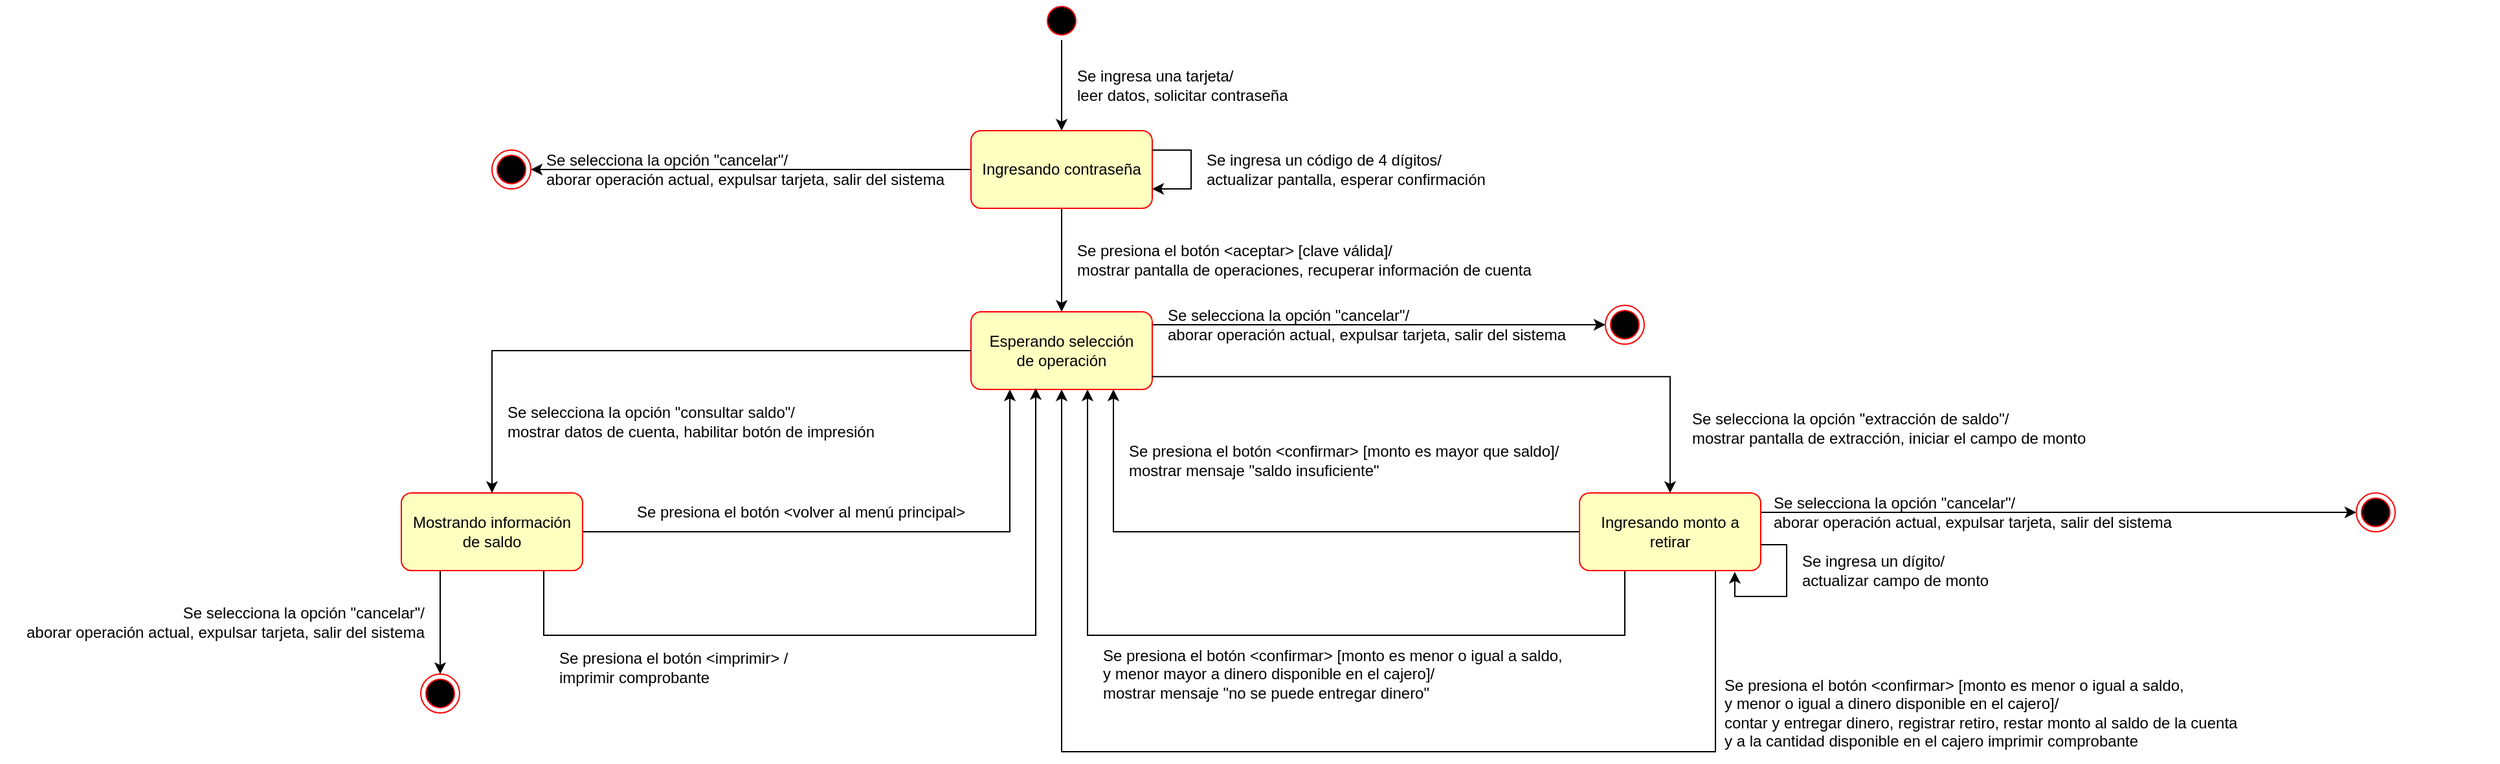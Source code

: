 <mxfile version="13.8.1" type="github">
  <diagram id="vsTQFFZZEvAPsO7oVaOF" name="Page-1">
    <mxGraphModel dx="2939" dy="2163" grid="1" gridSize="10" guides="1" tooltips="1" connect="1" arrows="1" fold="1" page="1" pageScale="1" pageWidth="850" pageHeight="1100" math="0" shadow="0">
      <root>
        <mxCell id="0" />
        <mxCell id="1" parent="0" />
        <mxCell id="f79oXNJQq2VnT7f8WsGu-6" style="edgeStyle=orthogonalEdgeStyle;rounded=0;orthogonalLoop=1;jettySize=auto;html=1;entryX=0.5;entryY=0;entryDx=0;entryDy=0;" edge="1" parent="1" source="f79oXNJQq2VnT7f8WsGu-1" target="f79oXNJQq2VnT7f8WsGu-3">
          <mxGeometry relative="1" as="geometry" />
        </mxCell>
        <mxCell id="f79oXNJQq2VnT7f8WsGu-1" value="" style="ellipse;html=1;shape=startState;fillColor=#000000;strokeColor=#ff0000;" vertex="1" parent="1">
          <mxGeometry x="365" y="20" width="30" height="30" as="geometry" />
        </mxCell>
        <mxCell id="f79oXNJQq2VnT7f8WsGu-12" style="edgeStyle=orthogonalEdgeStyle;rounded=0;orthogonalLoop=1;jettySize=auto;html=1;entryX=0.5;entryY=0;entryDx=0;entryDy=0;" edge="1" parent="1" source="f79oXNJQq2VnT7f8WsGu-3" target="f79oXNJQq2VnT7f8WsGu-11">
          <mxGeometry relative="1" as="geometry" />
        </mxCell>
        <mxCell id="f79oXNJQq2VnT7f8WsGu-25" style="edgeStyle=orthogonalEdgeStyle;rounded=0;orthogonalLoop=1;jettySize=auto;html=1;entryX=1;entryY=0.5;entryDx=0;entryDy=0;" edge="1" parent="1" source="f79oXNJQq2VnT7f8WsGu-3" target="f79oXNJQq2VnT7f8WsGu-24">
          <mxGeometry relative="1" as="geometry" />
        </mxCell>
        <mxCell id="f79oXNJQq2VnT7f8WsGu-3" value="Ingresando contraseña" style="rounded=1;whiteSpace=wrap;html=1;arcSize=13;fontColor=#000000;fillColor=#ffffc0;strokeColor=#ff0000;" vertex="1" parent="1">
          <mxGeometry x="310" y="120" width="140" height="60" as="geometry" />
        </mxCell>
        <mxCell id="f79oXNJQq2VnT7f8WsGu-8" value="&lt;div align=&quot;left&quot;&gt;Se ingresa una tarjeta/&lt;/div&gt;&lt;div align=&quot;left&quot;&gt;leer datos, solicitar contraseña&lt;br&gt;&lt;/div&gt;" style="text;html=1;strokeColor=none;fillColor=none;align=left;verticalAlign=middle;whiteSpace=wrap;rounded=0;" vertex="1" parent="1">
          <mxGeometry x="390" y="70" width="205" height="30" as="geometry" />
        </mxCell>
        <mxCell id="f79oXNJQq2VnT7f8WsGu-9" style="edgeStyle=orthogonalEdgeStyle;rounded=0;orthogonalLoop=1;jettySize=auto;html=1;entryX=1;entryY=0.75;entryDx=0;entryDy=0;exitX=1;exitY=0.25;exitDx=0;exitDy=0;" edge="1" parent="1" source="f79oXNJQq2VnT7f8WsGu-3" target="f79oXNJQq2VnT7f8WsGu-3">
          <mxGeometry relative="1" as="geometry">
            <Array as="points">
              <mxPoint x="480" y="135" />
              <mxPoint x="480" y="165" />
            </Array>
          </mxGeometry>
        </mxCell>
        <mxCell id="f79oXNJQq2VnT7f8WsGu-10" value="&lt;div align=&quot;left&quot;&gt;Se ingresa un código de 4 dígitos/&lt;/div&gt;&lt;div align=&quot;left&quot;&gt;actualizar pantalla, esperar confirmación&lt;br&gt;&lt;/div&gt;" style="text;html=1;strokeColor=none;fillColor=none;align=left;verticalAlign=middle;whiteSpace=wrap;rounded=0;" vertex="1" parent="1">
          <mxGeometry x="490" y="135" width="240" height="30" as="geometry" />
        </mxCell>
        <mxCell id="f79oXNJQq2VnT7f8WsGu-27" style="edgeStyle=orthogonalEdgeStyle;rounded=0;orthogonalLoop=1;jettySize=auto;html=1;" edge="1" parent="1" source="f79oXNJQq2VnT7f8WsGu-11" target="f79oXNJQq2VnT7f8WsGu-26">
          <mxGeometry relative="1" as="geometry">
            <Array as="points">
              <mxPoint x="520" y="270" />
              <mxPoint x="520" y="270" />
            </Array>
          </mxGeometry>
        </mxCell>
        <mxCell id="f79oXNJQq2VnT7f8WsGu-11" value="&lt;div&gt;Esperando selección&lt;/div&gt;&lt;div&gt;de operación&lt;br&gt;&lt;/div&gt;" style="rounded=1;whiteSpace=wrap;html=1;arcSize=13;fontColor=#000000;fillColor=#ffffc0;strokeColor=#ff0000;" vertex="1" parent="1">
          <mxGeometry x="310" y="260" width="140" height="60" as="geometry" />
        </mxCell>
        <mxCell id="f79oXNJQq2VnT7f8WsGu-13" value="&lt;div align=&quot;left&quot;&gt;Se presiona el botón &amp;lt;aceptar&amp;gt; [clave válida]/&lt;/div&gt;&lt;div align=&quot;left&quot;&gt;mostrar pantalla de operaciones, recuperar información de cuenta&lt;br&gt;&lt;/div&gt;" style="text;html=1;strokeColor=none;fillColor=none;align=left;verticalAlign=middle;whiteSpace=wrap;rounded=0;" vertex="1" parent="1">
          <mxGeometry x="390" y="200" width="390" height="40" as="geometry" />
        </mxCell>
        <mxCell id="f79oXNJQq2VnT7f8WsGu-16" style="edgeStyle=orthogonalEdgeStyle;rounded=0;orthogonalLoop=1;jettySize=auto;html=1;entryX=0.5;entryY=0;entryDx=0;entryDy=0;exitX=0.998;exitY=0.835;exitDx=0;exitDy=0;exitPerimeter=0;" edge="1" parent="1" source="f79oXNJQq2VnT7f8WsGu-11" target="f79oXNJQq2VnT7f8WsGu-15">
          <mxGeometry relative="1" as="geometry">
            <mxPoint x="510" y="310" as="sourcePoint" />
            <Array as="points">
              <mxPoint x="850" y="310" />
            </Array>
          </mxGeometry>
        </mxCell>
        <mxCell id="f79oXNJQq2VnT7f8WsGu-21" style="edgeStyle=orthogonalEdgeStyle;rounded=0;orthogonalLoop=1;jettySize=auto;html=1;entryX=0.5;entryY=0;entryDx=0;entryDy=0;" edge="1" parent="1" target="f79oXNJQq2VnT7f8WsGu-20">
          <mxGeometry relative="1" as="geometry">
            <mxPoint x="310" y="290" as="sourcePoint" />
            <Array as="points">
              <mxPoint x="-60" y="290" />
            </Array>
          </mxGeometry>
        </mxCell>
        <mxCell id="f79oXNJQq2VnT7f8WsGu-17" style="edgeStyle=orthogonalEdgeStyle;rounded=0;orthogonalLoop=1;jettySize=auto;html=1;" edge="1" parent="1" source="f79oXNJQq2VnT7f8WsGu-15">
          <mxGeometry relative="1" as="geometry">
            <mxPoint x="420" y="320" as="targetPoint" />
            <Array as="points">
              <mxPoint x="420" y="430" />
              <mxPoint x="420" y="320" />
            </Array>
          </mxGeometry>
        </mxCell>
        <mxCell id="f79oXNJQq2VnT7f8WsGu-18" style="edgeStyle=orthogonalEdgeStyle;rounded=0;orthogonalLoop=1;jettySize=auto;html=1;exitX=0.25;exitY=1;exitDx=0;exitDy=0;" edge="1" parent="1" source="f79oXNJQq2VnT7f8WsGu-15">
          <mxGeometry relative="1" as="geometry">
            <mxPoint x="400" y="320" as="targetPoint" />
            <Array as="points">
              <mxPoint x="815" y="510" />
              <mxPoint x="400" y="510" />
            </Array>
          </mxGeometry>
        </mxCell>
        <mxCell id="f79oXNJQq2VnT7f8WsGu-19" style="edgeStyle=orthogonalEdgeStyle;rounded=0;orthogonalLoop=1;jettySize=auto;html=1;exitX=0.75;exitY=1;exitDx=0;exitDy=0;" edge="1" parent="1" source="f79oXNJQq2VnT7f8WsGu-15">
          <mxGeometry relative="1" as="geometry">
            <mxPoint x="380" y="320" as="targetPoint" />
            <Array as="points">
              <mxPoint x="885" y="600" />
              <mxPoint x="380" y="600" />
            </Array>
          </mxGeometry>
        </mxCell>
        <mxCell id="f79oXNJQq2VnT7f8WsGu-29" style="edgeStyle=orthogonalEdgeStyle;rounded=0;orthogonalLoop=1;jettySize=auto;html=1;entryX=0;entryY=0.5;entryDx=0;entryDy=0;" edge="1" parent="1" source="f79oXNJQq2VnT7f8WsGu-15" target="f79oXNJQq2VnT7f8WsGu-28">
          <mxGeometry relative="1" as="geometry">
            <mxPoint x="1110" y="430" as="targetPoint" />
            <Array as="points">
              <mxPoint x="1030" y="415" />
              <mxPoint x="1030" y="415" />
            </Array>
          </mxGeometry>
        </mxCell>
        <mxCell id="f79oXNJQq2VnT7f8WsGu-15" value="Ingresando monto a retirar" style="rounded=1;whiteSpace=wrap;html=1;arcSize=13;fontColor=#000000;fillColor=#ffffc0;strokeColor=#ff0000;" vertex="1" parent="1">
          <mxGeometry x="780" y="400" width="140" height="60" as="geometry" />
        </mxCell>
        <mxCell id="f79oXNJQq2VnT7f8WsGu-22" style="edgeStyle=orthogonalEdgeStyle;rounded=0;orthogonalLoop=1;jettySize=auto;html=1;" edge="1" parent="1" source="f79oXNJQq2VnT7f8WsGu-20">
          <mxGeometry relative="1" as="geometry">
            <mxPoint x="360" y="319" as="targetPoint" />
            <Array as="points">
              <mxPoint x="-20" y="510" />
              <mxPoint x="360" y="510" />
            </Array>
          </mxGeometry>
        </mxCell>
        <mxCell id="f79oXNJQq2VnT7f8WsGu-23" style="edgeStyle=orthogonalEdgeStyle;rounded=0;orthogonalLoop=1;jettySize=auto;html=1;" edge="1" parent="1" source="f79oXNJQq2VnT7f8WsGu-20" target="f79oXNJQq2VnT7f8WsGu-11">
          <mxGeometry relative="1" as="geometry">
            <mxPoint x="330" y="321" as="targetPoint" />
            <Array as="points">
              <mxPoint x="340" y="430" />
            </Array>
          </mxGeometry>
        </mxCell>
        <mxCell id="f79oXNJQq2VnT7f8WsGu-47" style="edgeStyle=orthogonalEdgeStyle;rounded=0;orthogonalLoop=1;jettySize=auto;html=1;entryX=0.5;entryY=0;entryDx=0;entryDy=0;" edge="1" parent="1" source="f79oXNJQq2VnT7f8WsGu-20" target="f79oXNJQq2VnT7f8WsGu-31">
          <mxGeometry relative="1" as="geometry">
            <Array as="points">
              <mxPoint x="-100" y="480" />
              <mxPoint x="-100" y="480" />
            </Array>
          </mxGeometry>
        </mxCell>
        <mxCell id="f79oXNJQq2VnT7f8WsGu-20" value="Mostrando información de saldo" style="rounded=1;whiteSpace=wrap;html=1;arcSize=13;fontColor=#000000;fillColor=#ffffc0;strokeColor=#ff0000;" vertex="1" parent="1">
          <mxGeometry x="-130" y="400" width="140" height="60" as="geometry" />
        </mxCell>
        <mxCell id="f79oXNJQq2VnT7f8WsGu-24" value="" style="ellipse;html=1;shape=endState;fillColor=#000000;strokeColor=#ff0000;" vertex="1" parent="1">
          <mxGeometry x="-60" y="135" width="30" height="30" as="geometry" />
        </mxCell>
        <mxCell id="f79oXNJQq2VnT7f8WsGu-26" value="" style="ellipse;html=1;shape=endState;fillColor=#000000;strokeColor=#ff0000;" vertex="1" parent="1">
          <mxGeometry x="800" y="255" width="30" height="30" as="geometry" />
        </mxCell>
        <mxCell id="f79oXNJQq2VnT7f8WsGu-28" value="" style="ellipse;html=1;shape=endState;fillColor=#000000;strokeColor=#ff0000;" vertex="1" parent="1">
          <mxGeometry x="1380" y="400" width="30" height="30" as="geometry" />
        </mxCell>
        <mxCell id="f79oXNJQq2VnT7f8WsGu-31" value="" style="ellipse;html=1;shape=endState;fillColor=#000000;strokeColor=#ff0000;" vertex="1" parent="1">
          <mxGeometry x="-115" y="540" width="30" height="30" as="geometry" />
        </mxCell>
        <mxCell id="f79oXNJQq2VnT7f8WsGu-32" value="&lt;div align=&quot;left&quot;&gt;Se selecciona la opción &quot;extracción de saldo&quot;/&lt;/div&gt;&lt;div align=&quot;left&quot;&gt;mostrar pantalla de extracción, iniciar el campo de monto&lt;br&gt;&lt;/div&gt;" style="text;html=1;strokeColor=none;fillColor=none;align=left;verticalAlign=middle;whiteSpace=wrap;rounded=0;" vertex="1" parent="1">
          <mxGeometry x="865" y="330" width="385" height="40" as="geometry" />
        </mxCell>
        <mxCell id="f79oXNJQq2VnT7f8WsGu-33" value="&lt;div align=&quot;left&quot;&gt;Se selecciona la opción &quot;cancelar&quot;/&lt;/div&gt;&lt;div align=&quot;left&quot;&gt;aborar operación actual, expulsar tarjeta, salir del sistema&lt;br&gt;&lt;/div&gt;" style="text;html=1;strokeColor=none;fillColor=none;align=left;verticalAlign=middle;whiteSpace=wrap;rounded=0;" vertex="1" parent="1">
          <mxGeometry x="460" y="250" width="330" height="40" as="geometry" />
        </mxCell>
        <mxCell id="f79oXNJQq2VnT7f8WsGu-34" value="&lt;div align=&quot;left&quot;&gt;Se selecciona la opción &quot;cancelar&quot;/&lt;/div&gt;&lt;div align=&quot;left&quot;&gt;aborar operación actual, expulsar tarjeta, salir del sistema&lt;br&gt;&lt;/div&gt;" style="text;html=1;strokeColor=none;fillColor=none;align=left;verticalAlign=middle;whiteSpace=wrap;rounded=0;" vertex="1" parent="1">
          <mxGeometry x="927.5" y="395" width="330" height="40" as="geometry" />
        </mxCell>
        <mxCell id="f79oXNJQq2VnT7f8WsGu-35" value="&lt;div align=&quot;left&quot;&gt;Se presiona el botón &amp;lt;confirmar&amp;gt; [monto es menor o igual a saldo,&lt;/div&gt;&lt;div align=&quot;left&quot;&gt;y menor o igual a dinero disponible en el cajero]/&lt;/div&gt;&lt;div align=&quot;left&quot;&gt;contar y entregar dinero, registrar retiro, restar monto al saldo de la cuenta&lt;/div&gt;&lt;div align=&quot;left&quot;&gt;y a la cantidad disponible en el cajero imprimir comprobante&lt;br&gt;&lt;/div&gt;" style="text;html=1;strokeColor=none;fillColor=none;align=left;verticalAlign=middle;whiteSpace=wrap;rounded=0;" vertex="1" parent="1">
          <mxGeometry x="890" y="540" width="600" height="60" as="geometry" />
        </mxCell>
        <mxCell id="f79oXNJQq2VnT7f8WsGu-36" style="edgeStyle=orthogonalEdgeStyle;rounded=0;orthogonalLoop=1;jettySize=auto;html=1;entryX=0.857;entryY=1.017;entryDx=0;entryDy=0;entryPerimeter=0;" edge="1" parent="1" source="f79oXNJQq2VnT7f8WsGu-15" target="f79oXNJQq2VnT7f8WsGu-15">
          <mxGeometry relative="1" as="geometry">
            <Array as="points">
              <mxPoint x="940" y="440" />
              <mxPoint x="940" y="480" />
              <mxPoint x="900" y="480" />
            </Array>
          </mxGeometry>
        </mxCell>
        <mxCell id="f79oXNJQq2VnT7f8WsGu-37" value="&lt;div align=&quot;left&quot;&gt;Se ingresa un dígito/&lt;/div&gt;&lt;div align=&quot;left&quot;&gt;actualizar campo de monto&lt;br&gt;&lt;/div&gt;" style="text;html=1;strokeColor=none;fillColor=none;align=left;verticalAlign=middle;whiteSpace=wrap;rounded=0;" vertex="1" parent="1">
          <mxGeometry x="950" y="440" width="385" height="40" as="geometry" />
        </mxCell>
        <mxCell id="f79oXNJQq2VnT7f8WsGu-38" value="&lt;div align=&quot;left&quot;&gt;Se presiona el botón &amp;lt;confirmar&amp;gt; [monto es menor o igual a saldo,&lt;/div&gt;&lt;div align=&quot;left&quot;&gt;y menor mayor a dinero disponible en el cajero]/&lt;/div&gt;mostrar mensaje &quot;no se puede entregar dinero&quot;" style="text;html=1;strokeColor=none;fillColor=none;align=left;verticalAlign=middle;whiteSpace=wrap;rounded=0;" vertex="1" parent="1">
          <mxGeometry x="410" y="520" width="420" height="40" as="geometry" />
        </mxCell>
        <mxCell id="f79oXNJQq2VnT7f8WsGu-39" value="&lt;div align=&quot;left&quot;&gt;Se presiona el botón &amp;lt;confirmar&amp;gt; [monto es mayor que saldo]/&lt;/div&gt;mostrar mensaje &quot;saldo insuficiente&quot;" style="text;html=1;strokeColor=none;fillColor=none;align=left;verticalAlign=middle;whiteSpace=wrap;rounded=0;" vertex="1" parent="1">
          <mxGeometry x="430" y="360" width="420" height="30" as="geometry" />
        </mxCell>
        <mxCell id="f79oXNJQq2VnT7f8WsGu-41" value="&lt;div align=&quot;left&quot;&gt;Se selecciona la opción &quot;cancelar&quot;/&lt;/div&gt;&lt;div align=&quot;left&quot;&gt;aborar operación actual, expulsar tarjeta, salir del sistema&lt;br&gt;&lt;/div&gt;" style="text;html=1;strokeColor=none;fillColor=none;align=left;verticalAlign=middle;whiteSpace=wrap;rounded=0;" vertex="1" parent="1">
          <mxGeometry x="-20" y="130" width="330" height="40" as="geometry" />
        </mxCell>
        <mxCell id="f79oXNJQq2VnT7f8WsGu-42" value="&lt;div align=&quot;left&quot;&gt;Se presiona el botón &amp;lt;imprimir&amp;gt; /&lt;/div&gt;imprimir comprobante" style="text;html=1;strokeColor=none;fillColor=none;align=left;verticalAlign=middle;whiteSpace=wrap;rounded=0;" vertex="1" parent="1">
          <mxGeometry x="-10" y="520" width="200" height="30" as="geometry" />
        </mxCell>
        <mxCell id="f79oXNJQq2VnT7f8WsGu-43" value="&lt;div align=&quot;left&quot;&gt;Se presiona el botón &amp;lt;volver al menú principal&amp;gt;&lt;/div&gt;" style="text;html=1;strokeColor=none;fillColor=none;align=left;verticalAlign=middle;whiteSpace=wrap;rounded=0;" vertex="1" parent="1">
          <mxGeometry x="50" y="405" width="320" height="20" as="geometry" />
        </mxCell>
        <mxCell id="f79oXNJQq2VnT7f8WsGu-46" value="&lt;div align=&quot;right&quot;&gt;Se selecciona la opción &quot;cancelar&quot;/&lt;/div&gt;&lt;div align=&quot;right&quot;&gt;aborar operación actual, expulsar tarjeta, salir del sistema&lt;br&gt;&lt;/div&gt;" style="text;html=1;strokeColor=none;fillColor=none;align=right;verticalAlign=middle;whiteSpace=wrap;rounded=0;" vertex="1" parent="1">
          <mxGeometry x="-440" y="480" width="330" height="40" as="geometry" />
        </mxCell>
        <mxCell id="f79oXNJQq2VnT7f8WsGu-48" value="&lt;div align=&quot;left&quot;&gt;Se selecciona la opción &quot;consultar saldo&quot;/&lt;/div&gt;&lt;div align=&quot;left&quot;&gt;mostrar datos de cuenta, habilitar botón de impresión&lt;br&gt;&lt;/div&gt;" style="text;html=1;strokeColor=none;fillColor=none;align=left;verticalAlign=middle;whiteSpace=wrap;rounded=0;" vertex="1" parent="1">
          <mxGeometry x="-50" y="330" width="385" height="30" as="geometry" />
        </mxCell>
      </root>
    </mxGraphModel>
  </diagram>
</mxfile>
